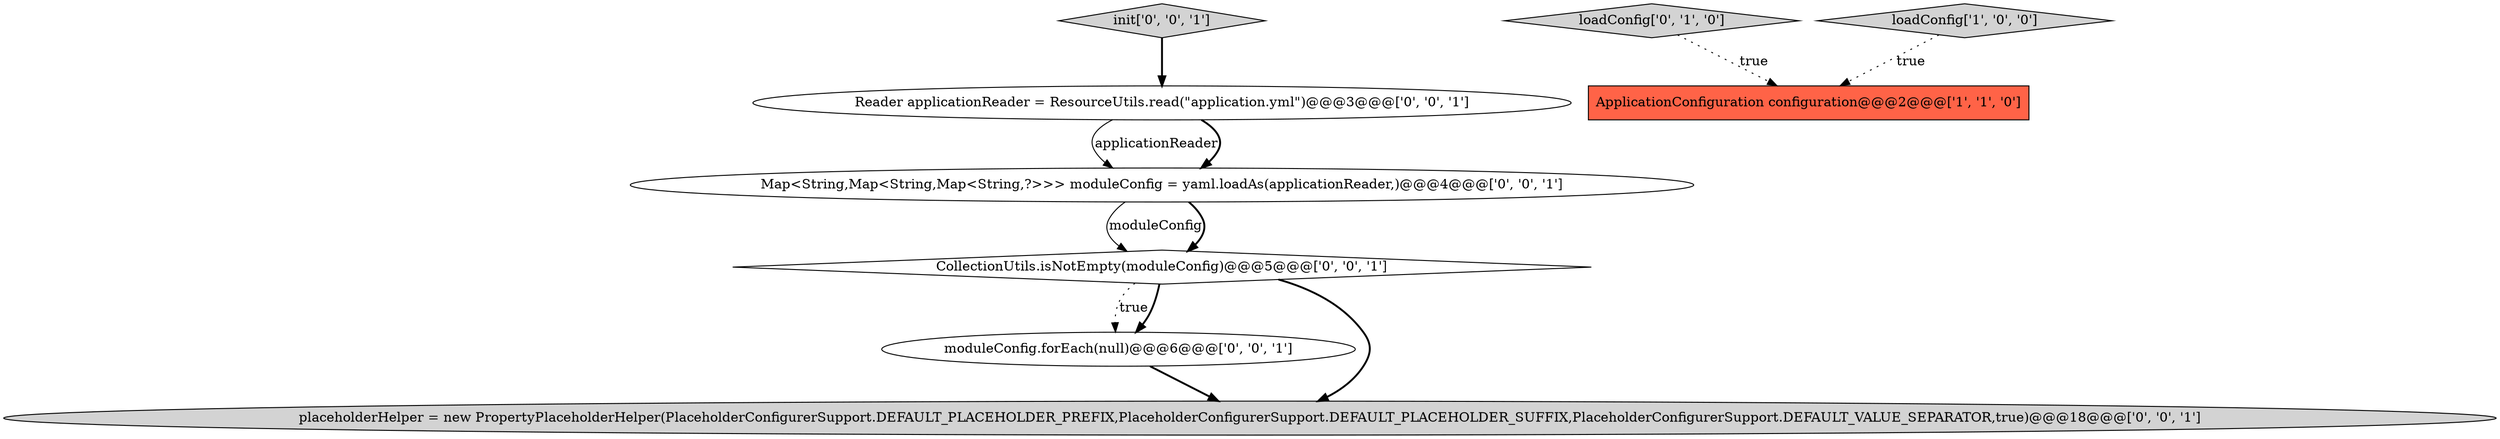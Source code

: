digraph {
3 [style = filled, label = "Reader applicationReader = ResourceUtils.read(\"application.yml\")@@@3@@@['0', '0', '1']", fillcolor = white, shape = ellipse image = "AAA0AAABBB3BBB"];
1 [style = filled, label = "ApplicationConfiguration configuration@@@2@@@['1', '1', '0']", fillcolor = tomato, shape = box image = "AAA0AAABBB1BBB"];
8 [style = filled, label = "init['0', '0', '1']", fillcolor = lightgray, shape = diamond image = "AAA0AAABBB3BBB"];
2 [style = filled, label = "loadConfig['0', '1', '0']", fillcolor = lightgray, shape = diamond image = "AAA0AAABBB2BBB"];
7 [style = filled, label = "CollectionUtils.isNotEmpty(moduleConfig)@@@5@@@['0', '0', '1']", fillcolor = white, shape = diamond image = "AAA0AAABBB3BBB"];
4 [style = filled, label = "moduleConfig.forEach(null)@@@6@@@['0', '0', '1']", fillcolor = white, shape = ellipse image = "AAA0AAABBB3BBB"];
0 [style = filled, label = "loadConfig['1', '0', '0']", fillcolor = lightgray, shape = diamond image = "AAA0AAABBB1BBB"];
6 [style = filled, label = "placeholderHelper = new PropertyPlaceholderHelper(PlaceholderConfigurerSupport.DEFAULT_PLACEHOLDER_PREFIX,PlaceholderConfigurerSupport.DEFAULT_PLACEHOLDER_SUFFIX,PlaceholderConfigurerSupport.DEFAULT_VALUE_SEPARATOR,true)@@@18@@@['0', '0', '1']", fillcolor = lightgray, shape = ellipse image = "AAA0AAABBB3BBB"];
5 [style = filled, label = "Map<String,Map<String,Map<String,?>>> moduleConfig = yaml.loadAs(applicationReader,)@@@4@@@['0', '0', '1']", fillcolor = white, shape = ellipse image = "AAA0AAABBB3BBB"];
2->1 [style = dotted, label="true"];
3->5 [style = solid, label="applicationReader"];
7->6 [style = bold, label=""];
4->6 [style = bold, label=""];
0->1 [style = dotted, label="true"];
7->4 [style = dotted, label="true"];
5->7 [style = solid, label="moduleConfig"];
5->7 [style = bold, label=""];
7->4 [style = bold, label=""];
3->5 [style = bold, label=""];
8->3 [style = bold, label=""];
}
